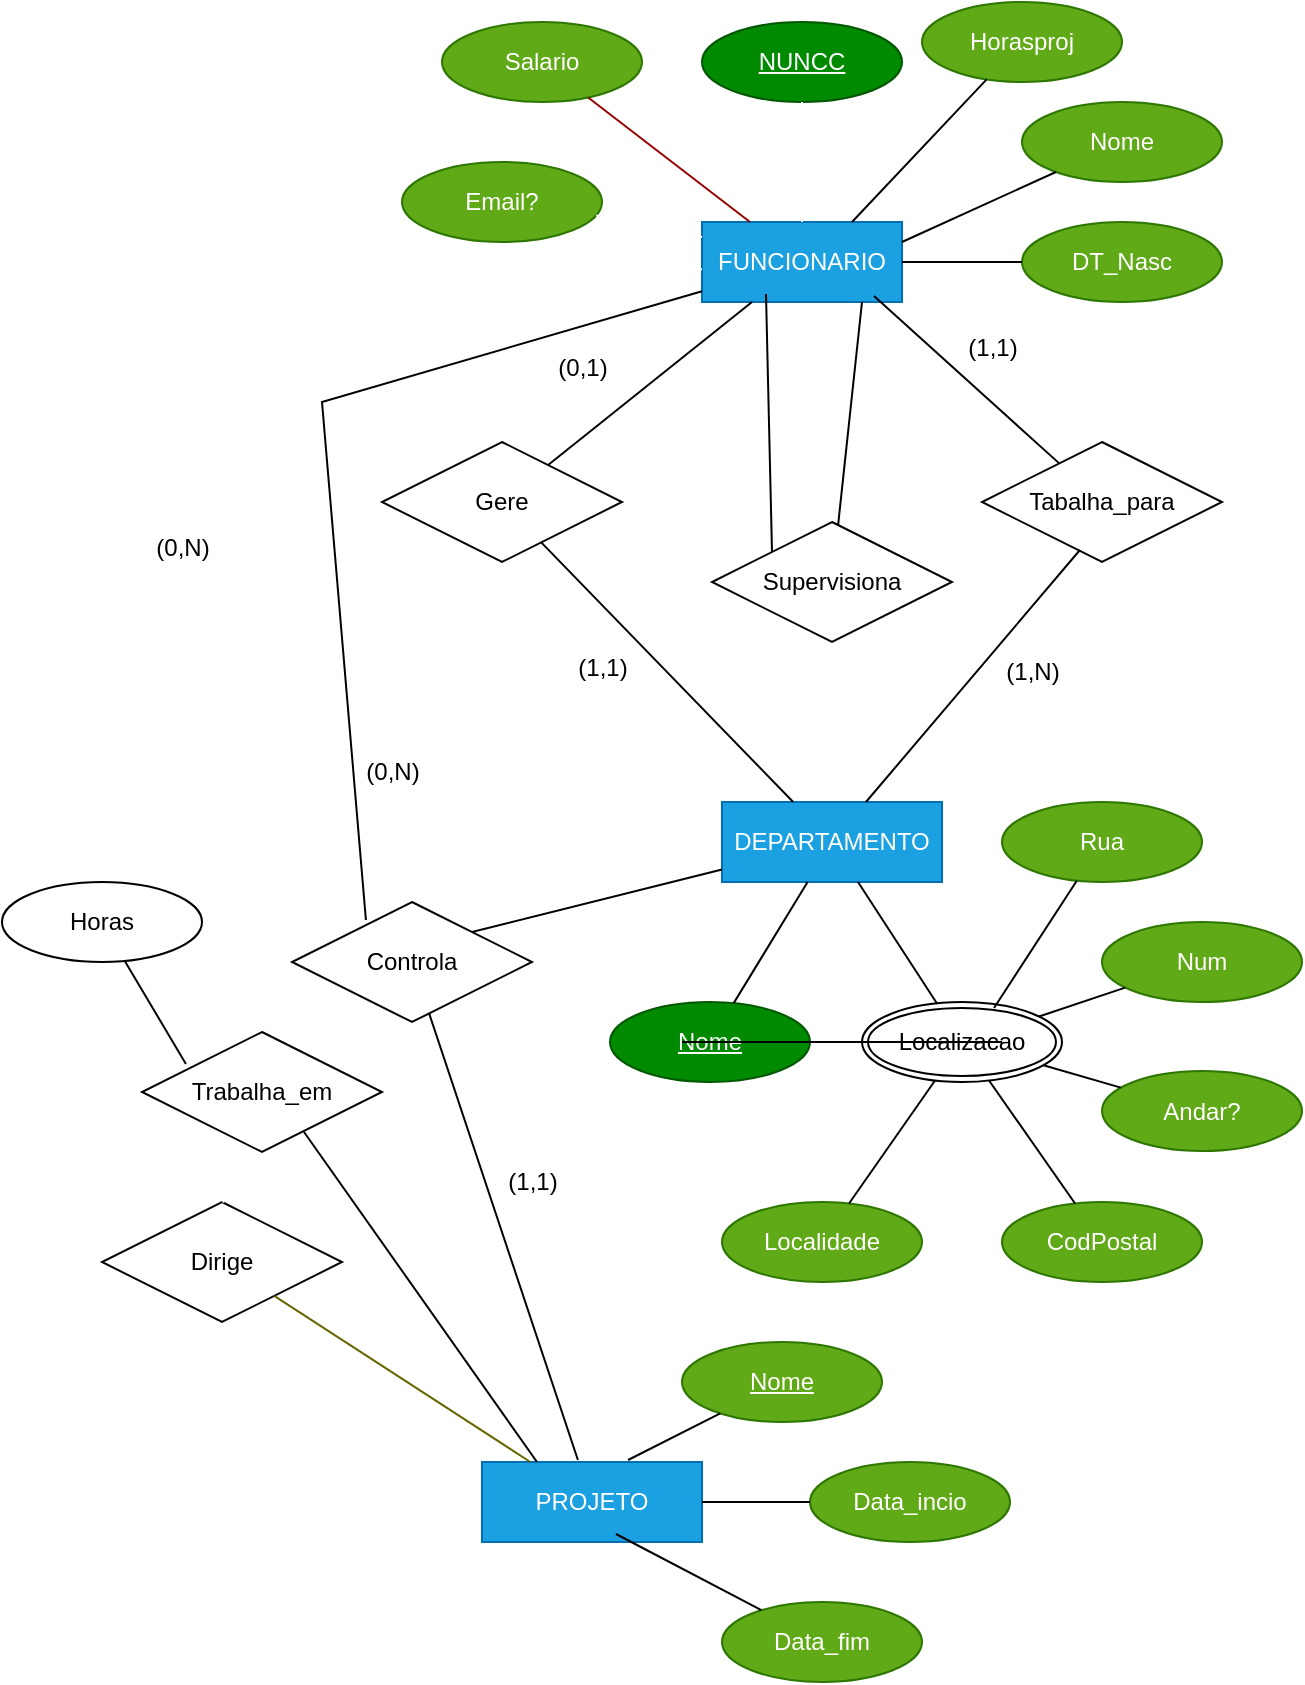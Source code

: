 <mxfile version="28.2.5">
  <diagram name="Página-1" id="PlclgChjyC9SU6WtR5Jb">
    <mxGraphModel dx="403" dy="723" grid="1" gridSize="10" guides="1" tooltips="1" connect="1" arrows="1" fold="1" page="1" pageScale="1" pageWidth="827" pageHeight="1169" math="0" shadow="0">
      <root>
        <mxCell id="0" />
        <mxCell id="1" parent="0" />
        <mxCell id="mEIYC9cIbyuDqCzikmkp-1" value="FUNCIONARIO" style="whiteSpace=wrap;html=1;align=center;fillColor=#1ba1e2;fontColor=#ffffff;strokeColor=#006EAF;" vertex="1" parent="1">
          <mxGeometry x="360" y="120" width="100" height="40" as="geometry" />
        </mxCell>
        <mxCell id="mEIYC9cIbyuDqCzikmkp-2" value="&lt;u&gt;NUNCC&lt;/u&gt;" style="ellipse;whiteSpace=wrap;html=1;align=center;fillColor=#008a00;fontColor=#ffffff;strokeColor=#005700;" vertex="1" parent="1">
          <mxGeometry x="360" y="20" width="100" height="40" as="geometry" />
        </mxCell>
        <mxCell id="mEIYC9cIbyuDqCzikmkp-3" value="" style="endArrow=none;html=1;rounded=0;strokeColor=#FFFFFF;" edge="1" parent="1" source="mEIYC9cIbyuDqCzikmkp-2" target="mEIYC9cIbyuDqCzikmkp-1">
          <mxGeometry relative="1" as="geometry">
            <mxPoint x="340" y="69.5" as="sourcePoint" />
            <mxPoint x="410" y="190" as="targetPoint" />
          </mxGeometry>
        </mxCell>
        <mxCell id="mEIYC9cIbyuDqCzikmkp-9" value="Salario" style="ellipse;whiteSpace=wrap;html=1;align=center;fillColor=#60a917;fontColor=#ffffff;strokeColor=#2D7600;" vertex="1" parent="1">
          <mxGeometry x="230" y="20" width="100" height="40" as="geometry" />
        </mxCell>
        <mxCell id="mEIYC9cIbyuDqCzikmkp-10" value="" style="endArrow=none;html=1;rounded=0;strokeColor=light-dark(#990000,#FFFFFF);" edge="1" parent="1" source="mEIYC9cIbyuDqCzikmkp-9" target="mEIYC9cIbyuDqCzikmkp-1">
          <mxGeometry relative="1" as="geometry">
            <mxPoint x="220" y="140" as="sourcePoint" />
            <mxPoint x="380" y="140" as="targetPoint" />
          </mxGeometry>
        </mxCell>
        <mxCell id="mEIYC9cIbyuDqCzikmkp-11" value="Email?" style="ellipse;whiteSpace=wrap;html=1;align=center;fillColor=#60a917;fontColor=#ffffff;strokeColor=#2D7600;" vertex="1" parent="1">
          <mxGeometry x="210" y="90" width="100" height="40" as="geometry" />
        </mxCell>
        <mxCell id="mEIYC9cIbyuDqCzikmkp-13" value="" style="endArrow=none;html=1;rounded=0;strokeColor=#FFFFFF;" edge="1" parent="1" source="mEIYC9cIbyuDqCzikmkp-11" target="mEIYC9cIbyuDqCzikmkp-1">
          <mxGeometry relative="1" as="geometry">
            <mxPoint x="300" y="150" as="sourcePoint" />
            <mxPoint x="259.5" y="260" as="targetPoint" />
            <Array as="points">
              <mxPoint x="330" y="120" />
            </Array>
          </mxGeometry>
        </mxCell>
        <mxCell id="mEIYC9cIbyuDqCzikmkp-14" value="DEPARTAMENTO" style="whiteSpace=wrap;html=1;align=center;fillColor=#1ba1e2;fontColor=#ffffff;strokeColor=#006EAF;" vertex="1" parent="1">
          <mxGeometry x="370" y="410" width="110" height="40" as="geometry" />
        </mxCell>
        <mxCell id="mEIYC9cIbyuDqCzikmkp-15" value="Horasproj" style="ellipse;whiteSpace=wrap;html=1;align=center;fillColor=#60a917;fontColor=#ffffff;strokeColor=#2D7600;" vertex="1" parent="1">
          <mxGeometry x="470" y="10" width="100" height="40" as="geometry" />
        </mxCell>
        <mxCell id="mEIYC9cIbyuDqCzikmkp-17" value="Tabalha_para" style="shape=rhombus;perimeter=rhombusPerimeter;whiteSpace=wrap;html=1;align=center;" vertex="1" parent="1">
          <mxGeometry x="500" y="230" width="120" height="60" as="geometry" />
        </mxCell>
        <mxCell id="mEIYC9cIbyuDqCzikmkp-18" value="Gere" style="shape=rhombus;perimeter=rhombusPerimeter;whiteSpace=wrap;html=1;align=center;" vertex="1" parent="1">
          <mxGeometry x="200" y="230" width="120" height="60" as="geometry" />
        </mxCell>
        <mxCell id="mEIYC9cIbyuDqCzikmkp-19" value="" style="endArrow=none;html=1;rounded=0;exitX=0.86;exitY=0.925;exitDx=0;exitDy=0;exitPerimeter=0;" edge="1" parent="1" source="mEIYC9cIbyuDqCzikmkp-1" target="mEIYC9cIbyuDqCzikmkp-17">
          <mxGeometry relative="1" as="geometry">
            <mxPoint x="400" y="170" as="sourcePoint" />
            <mxPoint x="560" y="170" as="targetPoint" />
          </mxGeometry>
        </mxCell>
        <mxCell id="mEIYC9cIbyuDqCzikmkp-20" value="" style="endArrow=none;html=1;rounded=0;entryX=0.408;entryY=0.9;entryDx=0;entryDy=0;entryPerimeter=0;" edge="1" parent="1" source="mEIYC9cIbyuDqCzikmkp-14" target="mEIYC9cIbyuDqCzikmkp-17">
          <mxGeometry relative="1" as="geometry">
            <mxPoint x="450" y="300" as="sourcePoint" />
            <mxPoint x="610" y="300" as="targetPoint" />
          </mxGeometry>
        </mxCell>
        <mxCell id="mEIYC9cIbyuDqCzikmkp-21" value="" style="endArrow=none;html=1;rounded=0;" edge="1" parent="1" source="mEIYC9cIbyuDqCzikmkp-18" target="mEIYC9cIbyuDqCzikmkp-14">
          <mxGeometry relative="1" as="geometry">
            <mxPoint x="240" y="290" as="sourcePoint" />
            <mxPoint x="400" y="290" as="targetPoint" />
          </mxGeometry>
        </mxCell>
        <mxCell id="mEIYC9cIbyuDqCzikmkp-22" value="" style="endArrow=none;html=1;rounded=0;" edge="1" parent="1" source="mEIYC9cIbyuDqCzikmkp-18" target="mEIYC9cIbyuDqCzikmkp-1">
          <mxGeometry relative="1" as="geometry">
            <mxPoint x="340" y="190" as="sourcePoint" />
            <mxPoint x="410" y="170" as="targetPoint" />
          </mxGeometry>
        </mxCell>
        <mxCell id="mEIYC9cIbyuDqCzikmkp-24" value="&lt;u&gt;Nome&lt;/u&gt;" style="ellipse;whiteSpace=wrap;html=1;align=center;fillColor=#008a00;fontColor=#ffffff;strokeColor=#005700;" vertex="1" parent="1">
          <mxGeometry x="314" y="510" width="100" height="40" as="geometry" />
        </mxCell>
        <mxCell id="mEIYC9cIbyuDqCzikmkp-25" value="" style="endArrow=none;html=1;rounded=0;" edge="1" parent="1" source="mEIYC9cIbyuDqCzikmkp-14" target="mEIYC9cIbyuDqCzikmkp-24">
          <mxGeometry relative="1" as="geometry">
            <mxPoint x="360" y="490" as="sourcePoint" />
            <mxPoint x="520" y="490" as="targetPoint" />
          </mxGeometry>
        </mxCell>
        <mxCell id="mEIYC9cIbyuDqCzikmkp-26" value="Localizacao" style="ellipse;shape=doubleEllipse;margin=3;whiteSpace=wrap;html=1;align=center;" vertex="1" parent="1">
          <mxGeometry x="440" y="510" width="100" height="40" as="geometry" />
        </mxCell>
        <mxCell id="mEIYC9cIbyuDqCzikmkp-27" value="" style="endArrow=none;html=1;rounded=0;" edge="1" parent="1" source="mEIYC9cIbyuDqCzikmkp-14" target="mEIYC9cIbyuDqCzikmkp-26">
          <mxGeometry relative="1" as="geometry">
            <mxPoint x="470" y="460" as="sourcePoint" />
            <mxPoint x="630" y="460" as="targetPoint" />
          </mxGeometry>
        </mxCell>
        <mxCell id="mEIYC9cIbyuDqCzikmkp-28" value="Nome" style="ellipse;whiteSpace=wrap;html=1;align=center;fillColor=#60a917;fontColor=#ffffff;strokeColor=#2D7600;" vertex="1" parent="1">
          <mxGeometry x="520" y="60" width="100" height="40" as="geometry" />
        </mxCell>
        <mxCell id="mEIYC9cIbyuDqCzikmkp-29" value="DT_Nasc" style="ellipse;whiteSpace=wrap;html=1;align=center;fillColor=#60a917;fontColor=#ffffff;strokeColor=#2D7600;" vertex="1" parent="1">
          <mxGeometry x="520" y="120" width="100" height="40" as="geometry" />
        </mxCell>
        <mxCell id="mEIYC9cIbyuDqCzikmkp-30" value="" style="endArrow=none;html=1;rounded=0;exitX=1;exitY=0.25;exitDx=0;exitDy=0;" edge="1" parent="1" source="mEIYC9cIbyuDqCzikmkp-1" target="mEIYC9cIbyuDqCzikmkp-28">
          <mxGeometry relative="1" as="geometry">
            <mxPoint x="390" y="79.5" as="sourcePoint" />
            <mxPoint x="500" y="80" as="targetPoint" />
          </mxGeometry>
        </mxCell>
        <mxCell id="mEIYC9cIbyuDqCzikmkp-31" value="" style="endArrow=none;html=1;rounded=0;" edge="1" parent="1" source="mEIYC9cIbyuDqCzikmkp-1" target="mEIYC9cIbyuDqCzikmkp-29">
          <mxGeometry relative="1" as="geometry">
            <mxPoint x="470" y="120" as="sourcePoint" />
            <mxPoint x="630" y="120" as="targetPoint" />
          </mxGeometry>
        </mxCell>
        <mxCell id="mEIYC9cIbyuDqCzikmkp-32" value="" style="endArrow=none;html=1;rounded=0;exitX=0.75;exitY=0;exitDx=0;exitDy=0;" edge="1" parent="1" source="mEIYC9cIbyuDqCzikmkp-1" target="mEIYC9cIbyuDqCzikmkp-15">
          <mxGeometry relative="1" as="geometry">
            <mxPoint x="410" y="59" as="sourcePoint" />
            <mxPoint x="570" y="59" as="targetPoint" />
          </mxGeometry>
        </mxCell>
        <mxCell id="mEIYC9cIbyuDqCzikmkp-33" value="Supervisiona" style="shape=rhombus;perimeter=rhombusPerimeter;whiteSpace=wrap;html=1;align=center;" vertex="1" parent="1">
          <mxGeometry x="365" y="270" width="120" height="60" as="geometry" />
        </mxCell>
        <mxCell id="mEIYC9cIbyuDqCzikmkp-34" value="" style="endArrow=none;html=1;rounded=0;entryX=0.32;entryY=0.9;entryDx=0;entryDy=0;entryPerimeter=0;exitX=0;exitY=0;exitDx=0;exitDy=0;" edge="1" parent="1" source="mEIYC9cIbyuDqCzikmkp-33" target="mEIYC9cIbyuDqCzikmkp-1">
          <mxGeometry relative="1" as="geometry">
            <mxPoint x="370" y="210" as="sourcePoint" />
            <mxPoint x="530" y="190" as="targetPoint" />
          </mxGeometry>
        </mxCell>
        <mxCell id="mEIYC9cIbyuDqCzikmkp-36" value="" style="endArrow=none;html=1;rounded=0;" edge="1" parent="1" target="mEIYC9cIbyuDqCzikmkp-33">
          <mxGeometry relative="1" as="geometry">
            <mxPoint x="440" y="160" as="sourcePoint" />
            <mxPoint x="440" y="270" as="targetPoint" />
          </mxGeometry>
        </mxCell>
        <mxCell id="mEIYC9cIbyuDqCzikmkp-37" value="Rua" style="ellipse;whiteSpace=wrap;html=1;align=center;fillColor=#60a917;fontColor=#ffffff;strokeColor=#2D7600;" vertex="1" parent="1">
          <mxGeometry x="510" y="410" width="100" height="40" as="geometry" />
        </mxCell>
        <mxCell id="mEIYC9cIbyuDqCzikmkp-38" value="Num" style="ellipse;whiteSpace=wrap;html=1;align=center;fillColor=#60a917;fontColor=#ffffff;strokeColor=#2D7600;" vertex="1" parent="1">
          <mxGeometry x="560" y="470" width="100" height="40" as="geometry" />
        </mxCell>
        <mxCell id="mEIYC9cIbyuDqCzikmkp-39" value="Andar?" style="ellipse;whiteSpace=wrap;html=1;align=center;fillColor=#60a917;fontColor=#ffffff;strokeColor=#2D7600;" vertex="1" parent="1">
          <mxGeometry x="560" y="544.5" width="100" height="40" as="geometry" />
        </mxCell>
        <mxCell id="mEIYC9cIbyuDqCzikmkp-40" value="CodPostal" style="ellipse;whiteSpace=wrap;html=1;align=center;fillColor=#60a917;fontColor=#ffffff;strokeColor=#2D7600;" vertex="1" parent="1">
          <mxGeometry x="510" y="610" width="100" height="40" as="geometry" />
        </mxCell>
        <mxCell id="mEIYC9cIbyuDqCzikmkp-41" style="edgeStyle=orthogonalEdgeStyle;rounded=0;orthogonalLoop=1;jettySize=auto;html=1;exitX=0.5;exitY=1;exitDx=0;exitDy=0;" edge="1" parent="1" source="mEIYC9cIbyuDqCzikmkp-40" target="mEIYC9cIbyuDqCzikmkp-40">
          <mxGeometry relative="1" as="geometry" />
        </mxCell>
        <mxCell id="mEIYC9cIbyuDqCzikmkp-42" value="Localidade" style="ellipse;whiteSpace=wrap;html=1;align=center;fillColor=#60a917;fontColor=#ffffff;strokeColor=#2D7600;" vertex="1" parent="1">
          <mxGeometry x="370" y="610" width="100" height="40" as="geometry" />
        </mxCell>
        <mxCell id="mEIYC9cIbyuDqCzikmkp-43" value="" style="endArrow=none;html=1;rounded=0;exitX=0.66;exitY=0.075;exitDx=0;exitDy=0;exitPerimeter=0;" edge="1" parent="1" source="mEIYC9cIbyuDqCzikmkp-26" target="mEIYC9cIbyuDqCzikmkp-37">
          <mxGeometry relative="1" as="geometry">
            <mxPoint x="380" y="470" as="sourcePoint" />
            <mxPoint x="540" y="470" as="targetPoint" />
          </mxGeometry>
        </mxCell>
        <mxCell id="mEIYC9cIbyuDqCzikmkp-44" value="" style="endArrow=none;html=1;rounded=0;" edge="1" parent="1" source="mEIYC9cIbyuDqCzikmkp-26" target="mEIYC9cIbyuDqCzikmkp-38">
          <mxGeometry relative="1" as="geometry">
            <mxPoint x="440" y="570" as="sourcePoint" />
            <mxPoint x="600" y="570" as="targetPoint" />
          </mxGeometry>
        </mxCell>
        <mxCell id="mEIYC9cIbyuDqCzikmkp-47" value="" style="endArrow=none;html=1;rounded=0;" edge="1" parent="1" source="mEIYC9cIbyuDqCzikmkp-26" target="mEIYC9cIbyuDqCzikmkp-39">
          <mxGeometry relative="1" as="geometry">
            <mxPoint x="490" y="565" as="sourcePoint" />
            <mxPoint x="550" y="580" as="targetPoint" />
          </mxGeometry>
        </mxCell>
        <mxCell id="mEIYC9cIbyuDqCzikmkp-48" value="" style="endArrow=none;html=1;rounded=0;" edge="1" parent="1" source="mEIYC9cIbyuDqCzikmkp-42" target="mEIYC9cIbyuDqCzikmkp-26">
          <mxGeometry relative="1" as="geometry">
            <mxPoint x="390" y="580" as="sourcePoint" />
            <mxPoint x="550" y="580" as="targetPoint" />
          </mxGeometry>
        </mxCell>
        <mxCell id="mEIYC9cIbyuDqCzikmkp-49" value="" style="endArrow=none;html=1;rounded=0;" edge="1" parent="1" source="mEIYC9cIbyuDqCzikmkp-26" target="mEIYC9cIbyuDqCzikmkp-40">
          <mxGeometry relative="1" as="geometry">
            <mxPoint x="460" y="610" as="sourcePoint" />
            <mxPoint x="620" y="610" as="targetPoint" />
          </mxGeometry>
        </mxCell>
        <mxCell id="mEIYC9cIbyuDqCzikmkp-51" value="PROJETO" style="whiteSpace=wrap;html=1;align=center;fillColor=#1ba1e2;fontColor=#ffffff;strokeColor=#006EAF;" vertex="1" parent="1">
          <mxGeometry x="250" y="740" width="110" height="40" as="geometry" />
        </mxCell>
        <mxCell id="mEIYC9cIbyuDqCzikmkp-52" value="Data_incio" style="ellipse;whiteSpace=wrap;html=1;align=center;fillColor=#60a917;fontColor=#ffffff;strokeColor=#2D7600;" vertex="1" parent="1">
          <mxGeometry x="414" y="740" width="100" height="40" as="geometry" />
        </mxCell>
        <mxCell id="mEIYC9cIbyuDqCzikmkp-53" value="Data_fim" style="ellipse;whiteSpace=wrap;html=1;align=center;fillColor=#60a917;fontColor=#ffffff;strokeColor=#2D7600;" vertex="1" parent="1">
          <mxGeometry x="370" y="810" width="100" height="40" as="geometry" />
        </mxCell>
        <mxCell id="mEIYC9cIbyuDqCzikmkp-54" value="&lt;u&gt;Nome&lt;/u&gt;" style="ellipse;whiteSpace=wrap;html=1;align=center;fillColor=#60a917;fontColor=#ffffff;strokeColor=#2D7600;" vertex="1" parent="1">
          <mxGeometry x="350" y="680" width="100" height="40" as="geometry" />
        </mxCell>
        <mxCell id="mEIYC9cIbyuDqCzikmkp-56" value="" style="endArrow=none;html=1;rounded=0;exitX=0.664;exitY=-0.025;exitDx=0;exitDy=0;exitPerimeter=0;" edge="1" parent="1" source="mEIYC9cIbyuDqCzikmkp-51" target="mEIYC9cIbyuDqCzikmkp-54">
          <mxGeometry relative="1" as="geometry">
            <mxPoint x="250" y="670" as="sourcePoint" />
            <mxPoint x="410" y="670" as="targetPoint" />
          </mxGeometry>
        </mxCell>
        <mxCell id="mEIYC9cIbyuDqCzikmkp-57" value="" style="endArrow=none;html=1;rounded=0;" edge="1" parent="1" source="mEIYC9cIbyuDqCzikmkp-51" target="mEIYC9cIbyuDqCzikmkp-52">
          <mxGeometry relative="1" as="geometry">
            <mxPoint x="380" y="790" as="sourcePoint" />
            <mxPoint x="540" y="790" as="targetPoint" />
          </mxGeometry>
        </mxCell>
        <mxCell id="mEIYC9cIbyuDqCzikmkp-59" value="" style="endArrow=none;html=1;rounded=0;exitX=0.609;exitY=0.9;exitDx=0;exitDy=0;exitPerimeter=0;" edge="1" parent="1" source="mEIYC9cIbyuDqCzikmkp-51" target="mEIYC9cIbyuDqCzikmkp-53">
          <mxGeometry relative="1" as="geometry">
            <mxPoint x="240" y="820" as="sourcePoint" />
            <mxPoint x="400" y="820" as="targetPoint" />
          </mxGeometry>
        </mxCell>
        <mxCell id="mEIYC9cIbyuDqCzikmkp-61" value="Dirige" style="shape=rhombus;perimeter=rhombusPerimeter;whiteSpace=wrap;html=1;align=center;" vertex="1" parent="1">
          <mxGeometry x="60" y="610" width="120" height="60" as="geometry" />
        </mxCell>
        <mxCell id="mEIYC9cIbyuDqCzikmkp-64" value="" style="endArrow=none;html=1;rounded=0;" edge="1" parent="1">
          <mxGeometry relative="1" as="geometry">
            <mxPoint x="350" y="530" as="sourcePoint" />
            <mxPoint x="510" y="530" as="targetPoint" />
          </mxGeometry>
        </mxCell>
        <mxCell id="mEIYC9cIbyuDqCzikmkp-65" value="" style="endArrow=none;html=1;rounded=0;strokeColor=#FFFFFF;" edge="1" parent="1" source="mEIYC9cIbyuDqCzikmkp-61" target="mEIYC9cIbyuDqCzikmkp-1">
          <mxGeometry relative="1" as="geometry">
            <mxPoint x="100" y="430" as="sourcePoint" />
            <mxPoint x="100" y="160" as="targetPoint" />
            <Array as="points">
              <mxPoint x="130" y="160" />
            </Array>
          </mxGeometry>
        </mxCell>
        <mxCell id="mEIYC9cIbyuDqCzikmkp-66" value="" style="endArrow=none;html=1;rounded=0;strokeColor=#666600;" edge="1" parent="1" source="mEIYC9cIbyuDqCzikmkp-51" target="mEIYC9cIbyuDqCzikmkp-61">
          <mxGeometry relative="1" as="geometry">
            <mxPoint x="110" y="710" as="sourcePoint" />
            <mxPoint x="270" y="710" as="targetPoint" />
          </mxGeometry>
        </mxCell>
        <mxCell id="mEIYC9cIbyuDqCzikmkp-67" value="(1,1)" style="text;html=1;align=center;verticalAlign=middle;resizable=0;points=[];autosize=1;strokeColor=none;fillColor=none;" vertex="1" parent="1">
          <mxGeometry x="480" y="168" width="50" height="30" as="geometry" />
        </mxCell>
        <mxCell id="mEIYC9cIbyuDqCzikmkp-68" value="(1,N)" style="text;html=1;align=center;verticalAlign=middle;resizable=0;points=[];autosize=1;strokeColor=none;fillColor=none;" vertex="1" parent="1">
          <mxGeometry x="500" y="330" width="50" height="30" as="geometry" />
        </mxCell>
        <mxCell id="mEIYC9cIbyuDqCzikmkp-69" value="(0,1)" style="text;html=1;align=center;verticalAlign=middle;resizable=0;points=[];autosize=1;strokeColor=none;fillColor=none;" vertex="1" parent="1">
          <mxGeometry x="275" y="178" width="50" height="30" as="geometry" />
        </mxCell>
        <mxCell id="mEIYC9cIbyuDqCzikmkp-70" value="(1,1)" style="text;html=1;align=center;verticalAlign=middle;resizable=0;points=[];autosize=1;strokeColor=none;fillColor=none;" vertex="1" parent="1">
          <mxGeometry x="285" y="328" width="50" height="30" as="geometry" />
        </mxCell>
        <mxCell id="mEIYC9cIbyuDqCzikmkp-71" value="Controla" style="shape=rhombus;perimeter=rhombusPerimeter;whiteSpace=wrap;html=1;align=center;" vertex="1" parent="1">
          <mxGeometry x="155" y="460" width="120" height="60" as="geometry" />
        </mxCell>
        <mxCell id="mEIYC9cIbyuDqCzikmkp-72" value="" style="endArrow=none;html=1;rounded=0;exitX=1;exitY=0;exitDx=0;exitDy=0;" edge="1" parent="1" source="mEIYC9cIbyuDqCzikmkp-71" target="mEIYC9cIbyuDqCzikmkp-14">
          <mxGeometry relative="1" as="geometry">
            <mxPoint x="180" y="420" as="sourcePoint" />
            <mxPoint x="340" y="420" as="targetPoint" />
          </mxGeometry>
        </mxCell>
        <mxCell id="mEIYC9cIbyuDqCzikmkp-73" value="" style="endArrow=none;html=1;rounded=0;entryX=0.436;entryY=-0.025;entryDx=0;entryDy=0;entryPerimeter=0;" edge="1" parent="1" source="mEIYC9cIbyuDqCzikmkp-71" target="mEIYC9cIbyuDqCzikmkp-51">
          <mxGeometry relative="1" as="geometry">
            <mxPoint x="190" y="600" as="sourcePoint" />
            <mxPoint x="350" y="600" as="targetPoint" />
          </mxGeometry>
        </mxCell>
        <mxCell id="mEIYC9cIbyuDqCzikmkp-74" value="Trabalha_em" style="shape=rhombus;perimeter=rhombusPerimeter;whiteSpace=wrap;html=1;align=center;" vertex="1" parent="1">
          <mxGeometry x="80" y="525" width="120" height="60" as="geometry" />
        </mxCell>
        <mxCell id="mEIYC9cIbyuDqCzikmkp-75" value="" style="endArrow=none;html=1;rounded=0;exitX=0.675;exitY=0.833;exitDx=0;exitDy=0;exitPerimeter=0;entryX=0.25;entryY=0;entryDx=0;entryDy=0;" edge="1" parent="1" source="mEIYC9cIbyuDqCzikmkp-74" target="mEIYC9cIbyuDqCzikmkp-51">
          <mxGeometry relative="1" as="geometry">
            <mxPoint x="200" y="640" as="sourcePoint" />
            <mxPoint x="360" y="640" as="targetPoint" />
          </mxGeometry>
        </mxCell>
        <mxCell id="mEIYC9cIbyuDqCzikmkp-76" value="" style="endArrow=none;html=1;rounded=0;exitX=0.308;exitY=0.15;exitDx=0;exitDy=0;exitPerimeter=0;" edge="1" parent="1" source="mEIYC9cIbyuDqCzikmkp-71" target="mEIYC9cIbyuDqCzikmkp-1">
          <mxGeometry relative="1" as="geometry">
            <mxPoint x="200" y="490" as="sourcePoint" />
            <mxPoint x="360" y="530" as="targetPoint" />
            <Array as="points">
              <mxPoint x="170" y="210" />
            </Array>
          </mxGeometry>
        </mxCell>
        <mxCell id="mEIYC9cIbyuDqCzikmkp-77" value="Horas" style="ellipse;whiteSpace=wrap;html=1;align=center;" vertex="1" parent="1">
          <mxGeometry x="10" y="450" width="100" height="40" as="geometry" />
        </mxCell>
        <mxCell id="mEIYC9cIbyuDqCzikmkp-78" value="" style="endArrow=none;html=1;rounded=0;entryX=0.183;entryY=0.267;entryDx=0;entryDy=0;entryPerimeter=0;" edge="1" parent="1" source="mEIYC9cIbyuDqCzikmkp-77" target="mEIYC9cIbyuDqCzikmkp-74">
          <mxGeometry relative="1" as="geometry">
            <mxPoint x="10" y="520" as="sourcePoint" />
            <mxPoint x="170" y="520" as="targetPoint" />
          </mxGeometry>
        </mxCell>
        <mxCell id="mEIYC9cIbyuDqCzikmkp-79" value="(0,N)" style="text;html=1;align=center;verticalAlign=middle;resizable=0;points=[];autosize=1;strokeColor=none;fillColor=none;" vertex="1" parent="1">
          <mxGeometry x="180" y="380" width="50" height="30" as="geometry" />
        </mxCell>
        <mxCell id="mEIYC9cIbyuDqCzikmkp-80" value="(1,1)" style="text;html=1;align=center;verticalAlign=middle;resizable=0;points=[];autosize=1;strokeColor=none;fillColor=none;" vertex="1" parent="1">
          <mxGeometry x="250" y="585" width="50" height="30" as="geometry" />
        </mxCell>
        <mxCell id="mEIYC9cIbyuDqCzikmkp-81" value="(0,N)" style="text;html=1;align=center;verticalAlign=middle;resizable=0;points=[];autosize=1;strokeColor=none;fillColor=none;" vertex="1" parent="1">
          <mxGeometry x="75" y="268" width="50" height="30" as="geometry" />
        </mxCell>
      </root>
    </mxGraphModel>
  </diagram>
</mxfile>

